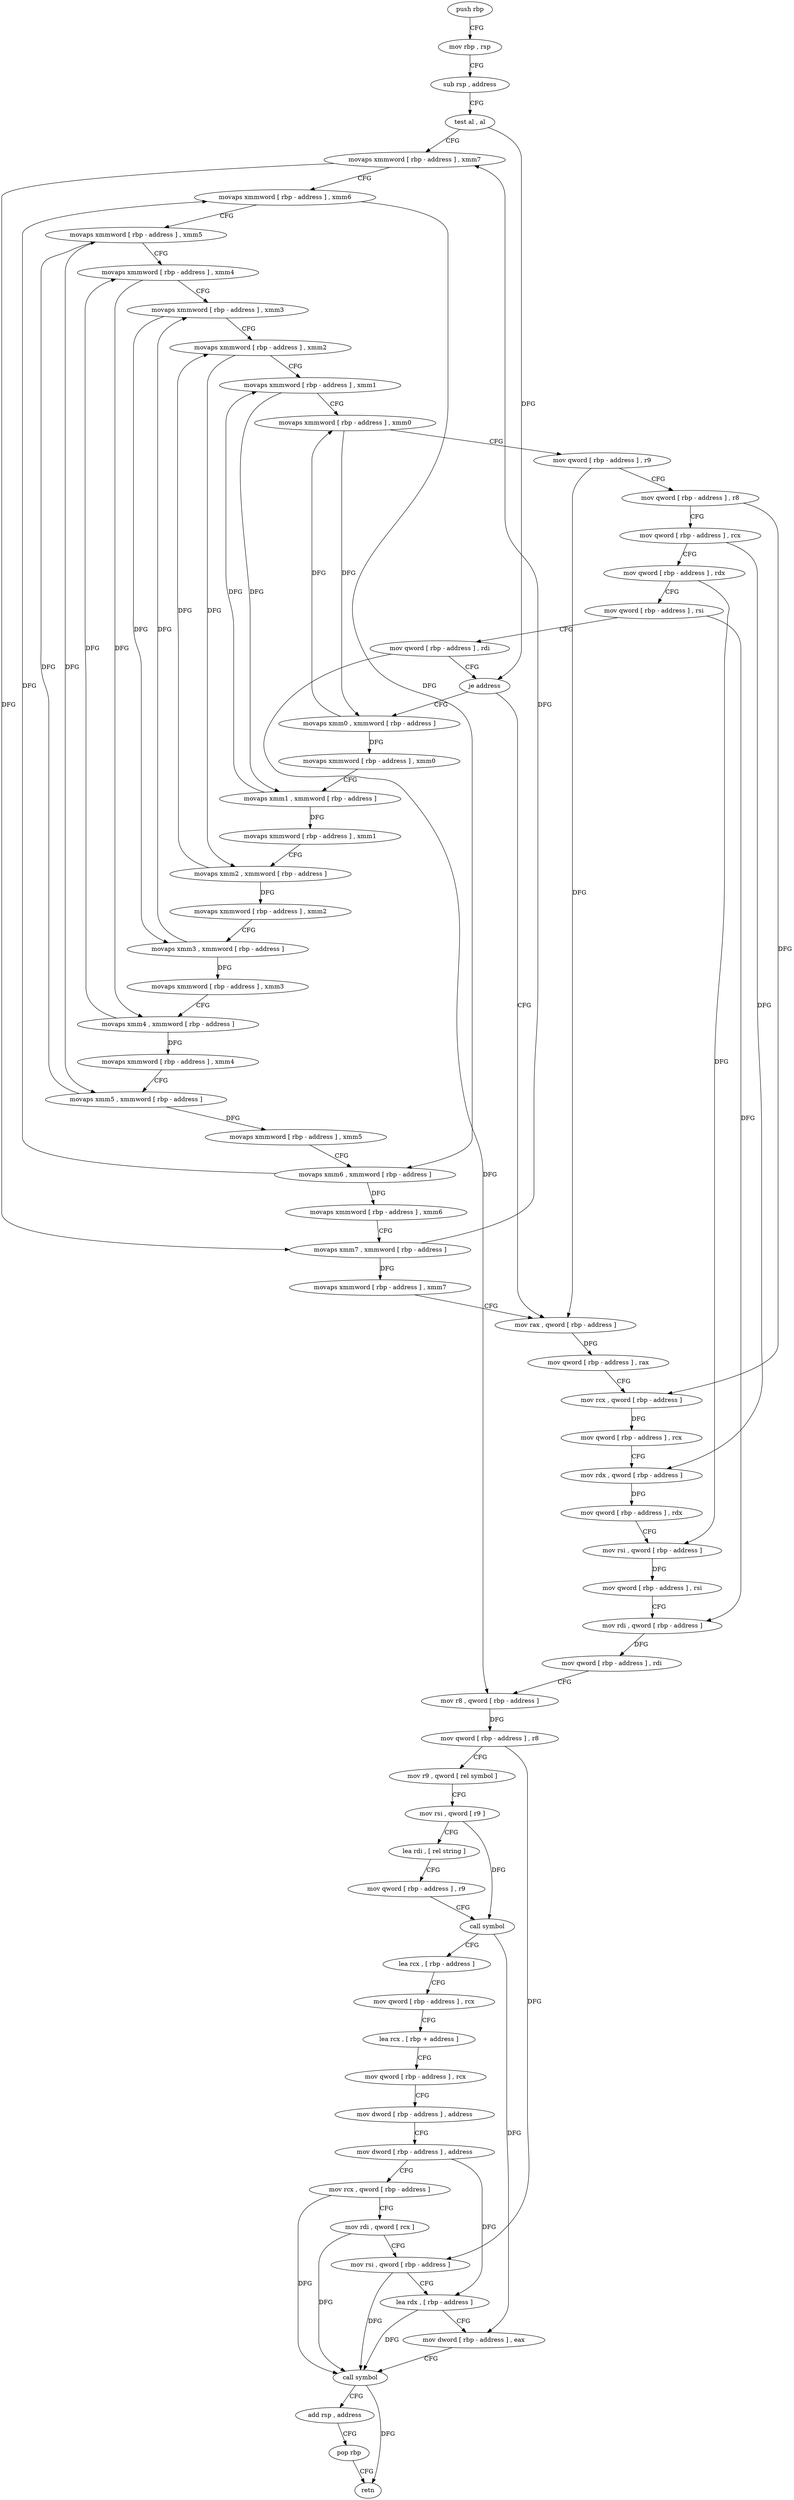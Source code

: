 digraph "func" {
"326864" [label = "push rbp" ]
"326865" [label = "mov rbp , rsp" ]
"326868" [label = "sub rsp , address" ]
"326875" [label = "test al , al" ]
"326877" [label = "movaps xmmword [ rbp - address ] , xmm7" ]
"326884" [label = "movaps xmmword [ rbp - address ] , xmm6" ]
"326891" [label = "movaps xmmword [ rbp - address ] , xmm5" ]
"326898" [label = "movaps xmmword [ rbp - address ] , xmm4" ]
"326905" [label = "movaps xmmword [ rbp - address ] , xmm3" ]
"326912" [label = "movaps xmmword [ rbp - address ] , xmm2" ]
"326919" [label = "movaps xmmword [ rbp - address ] , xmm1" ]
"326926" [label = "movaps xmmword [ rbp - address ] , xmm0" ]
"326933" [label = "mov qword [ rbp - address ] , r9" ]
"326940" [label = "mov qword [ rbp - address ] , r8" ]
"326947" [label = "mov qword [ rbp - address ] , rcx" ]
"326954" [label = "mov qword [ rbp - address ] , rdx" ]
"326961" [label = "mov qword [ rbp - address ] , rsi" ]
"326968" [label = "mov qword [ rbp - address ] , rdi" ]
"326975" [label = "je address" ]
"327075" [label = "mov rax , qword [ rbp - address ]" ]
"326981" [label = "movaps xmm0 , xmmword [ rbp - address ]" ]
"327082" [label = "mov qword [ rbp - address ] , rax" ]
"327089" [label = "mov rcx , qword [ rbp - address ]" ]
"327096" [label = "mov qword [ rbp - address ] , rcx" ]
"327103" [label = "mov rdx , qword [ rbp - address ]" ]
"327110" [label = "mov qword [ rbp - address ] , rdx" ]
"327117" [label = "mov rsi , qword [ rbp - address ]" ]
"327124" [label = "mov qword [ rbp - address ] , rsi" ]
"327131" [label = "mov rdi , qword [ rbp - address ]" ]
"327138" [label = "mov qword [ rbp - address ] , rdi" ]
"327145" [label = "mov r8 , qword [ rbp - address ]" ]
"327152" [label = "mov qword [ rbp - address ] , r8" ]
"327156" [label = "mov r9 , qword [ rel symbol ]" ]
"327163" [label = "mov rsi , qword [ r9 ]" ]
"327166" [label = "lea rdi , [ rel string ]" ]
"327173" [label = "mov qword [ rbp - address ] , r9" ]
"327180" [label = "call symbol" ]
"327185" [label = "lea rcx , [ rbp - address ]" ]
"327192" [label = "mov qword [ rbp - address ] , rcx" ]
"327196" [label = "lea rcx , [ rbp + address ]" ]
"327200" [label = "mov qword [ rbp - address ] , rcx" ]
"327204" [label = "mov dword [ rbp - address ] , address" ]
"327211" [label = "mov dword [ rbp - address ] , address" ]
"327218" [label = "mov rcx , qword [ rbp - address ]" ]
"327225" [label = "mov rdi , qword [ rcx ]" ]
"327228" [label = "mov rsi , qword [ rbp - address ]" ]
"327232" [label = "lea rdx , [ rbp - address ]" ]
"327236" [label = "mov dword [ rbp - address ] , eax" ]
"327242" [label = "call symbol" ]
"327247" [label = "add rsp , address" ]
"327254" [label = "pop rbp" ]
"327255" [label = "retn" ]
"326988" [label = "movaps xmmword [ rbp - address ] , xmm0" ]
"326995" [label = "movaps xmm1 , xmmword [ rbp - address ]" ]
"327002" [label = "movaps xmmword [ rbp - address ] , xmm1" ]
"327009" [label = "movaps xmm2 , xmmword [ rbp - address ]" ]
"327016" [label = "movaps xmmword [ rbp - address ] , xmm2" ]
"327020" [label = "movaps xmm3 , xmmword [ rbp - address ]" ]
"327027" [label = "movaps xmmword [ rbp - address ] , xmm3" ]
"327031" [label = "movaps xmm4 , xmmword [ rbp - address ]" ]
"327038" [label = "movaps xmmword [ rbp - address ] , xmm4" ]
"327042" [label = "movaps xmm5 , xmmword [ rbp - address ]" ]
"327049" [label = "movaps xmmword [ rbp - address ] , xmm5" ]
"327053" [label = "movaps xmm6 , xmmword [ rbp - address ]" ]
"327060" [label = "movaps xmmword [ rbp - address ] , xmm6" ]
"327064" [label = "movaps xmm7 , xmmword [ rbp - address ]" ]
"327071" [label = "movaps xmmword [ rbp - address ] , xmm7" ]
"326864" -> "326865" [ label = "CFG" ]
"326865" -> "326868" [ label = "CFG" ]
"326868" -> "326875" [ label = "CFG" ]
"326875" -> "326877" [ label = "CFG" ]
"326875" -> "326975" [ label = "DFG" ]
"326877" -> "326884" [ label = "CFG" ]
"326877" -> "327064" [ label = "DFG" ]
"326884" -> "326891" [ label = "CFG" ]
"326884" -> "327053" [ label = "DFG" ]
"326891" -> "326898" [ label = "CFG" ]
"326891" -> "327042" [ label = "DFG" ]
"326898" -> "326905" [ label = "CFG" ]
"326898" -> "327031" [ label = "DFG" ]
"326905" -> "326912" [ label = "CFG" ]
"326905" -> "327020" [ label = "DFG" ]
"326912" -> "326919" [ label = "CFG" ]
"326912" -> "327009" [ label = "DFG" ]
"326919" -> "326926" [ label = "CFG" ]
"326919" -> "326995" [ label = "DFG" ]
"326926" -> "326933" [ label = "CFG" ]
"326926" -> "326981" [ label = "DFG" ]
"326933" -> "326940" [ label = "CFG" ]
"326933" -> "327075" [ label = "DFG" ]
"326940" -> "326947" [ label = "CFG" ]
"326940" -> "327089" [ label = "DFG" ]
"326947" -> "326954" [ label = "CFG" ]
"326947" -> "327103" [ label = "DFG" ]
"326954" -> "326961" [ label = "CFG" ]
"326954" -> "327117" [ label = "DFG" ]
"326961" -> "326968" [ label = "CFG" ]
"326961" -> "327131" [ label = "DFG" ]
"326968" -> "326975" [ label = "CFG" ]
"326968" -> "327145" [ label = "DFG" ]
"326975" -> "327075" [ label = "CFG" ]
"326975" -> "326981" [ label = "CFG" ]
"327075" -> "327082" [ label = "DFG" ]
"326981" -> "326988" [ label = "DFG" ]
"326981" -> "326926" [ label = "DFG" ]
"327082" -> "327089" [ label = "CFG" ]
"327089" -> "327096" [ label = "DFG" ]
"327096" -> "327103" [ label = "CFG" ]
"327103" -> "327110" [ label = "DFG" ]
"327110" -> "327117" [ label = "CFG" ]
"327117" -> "327124" [ label = "DFG" ]
"327124" -> "327131" [ label = "CFG" ]
"327131" -> "327138" [ label = "DFG" ]
"327138" -> "327145" [ label = "CFG" ]
"327145" -> "327152" [ label = "DFG" ]
"327152" -> "327156" [ label = "CFG" ]
"327152" -> "327228" [ label = "DFG" ]
"327156" -> "327163" [ label = "CFG" ]
"327163" -> "327166" [ label = "CFG" ]
"327163" -> "327180" [ label = "DFG" ]
"327166" -> "327173" [ label = "CFG" ]
"327173" -> "327180" [ label = "CFG" ]
"327180" -> "327185" [ label = "CFG" ]
"327180" -> "327236" [ label = "DFG" ]
"327185" -> "327192" [ label = "CFG" ]
"327192" -> "327196" [ label = "CFG" ]
"327196" -> "327200" [ label = "CFG" ]
"327200" -> "327204" [ label = "CFG" ]
"327204" -> "327211" [ label = "CFG" ]
"327211" -> "327218" [ label = "CFG" ]
"327211" -> "327232" [ label = "DFG" ]
"327218" -> "327225" [ label = "CFG" ]
"327218" -> "327242" [ label = "DFG" ]
"327225" -> "327228" [ label = "CFG" ]
"327225" -> "327242" [ label = "DFG" ]
"327228" -> "327232" [ label = "CFG" ]
"327228" -> "327242" [ label = "DFG" ]
"327232" -> "327236" [ label = "CFG" ]
"327232" -> "327242" [ label = "DFG" ]
"327236" -> "327242" [ label = "CFG" ]
"327242" -> "327247" [ label = "CFG" ]
"327242" -> "327255" [ label = "DFG" ]
"327247" -> "327254" [ label = "CFG" ]
"327254" -> "327255" [ label = "CFG" ]
"326988" -> "326995" [ label = "CFG" ]
"326995" -> "327002" [ label = "DFG" ]
"326995" -> "326919" [ label = "DFG" ]
"327002" -> "327009" [ label = "CFG" ]
"327009" -> "327016" [ label = "DFG" ]
"327009" -> "326912" [ label = "DFG" ]
"327016" -> "327020" [ label = "CFG" ]
"327020" -> "327027" [ label = "DFG" ]
"327020" -> "326905" [ label = "DFG" ]
"327027" -> "327031" [ label = "CFG" ]
"327031" -> "327038" [ label = "DFG" ]
"327031" -> "326898" [ label = "DFG" ]
"327038" -> "327042" [ label = "CFG" ]
"327042" -> "327049" [ label = "DFG" ]
"327042" -> "326891" [ label = "DFG" ]
"327049" -> "327053" [ label = "CFG" ]
"327053" -> "327060" [ label = "DFG" ]
"327053" -> "326884" [ label = "DFG" ]
"327060" -> "327064" [ label = "CFG" ]
"327064" -> "327071" [ label = "DFG" ]
"327064" -> "326877" [ label = "DFG" ]
"327071" -> "327075" [ label = "CFG" ]
}
